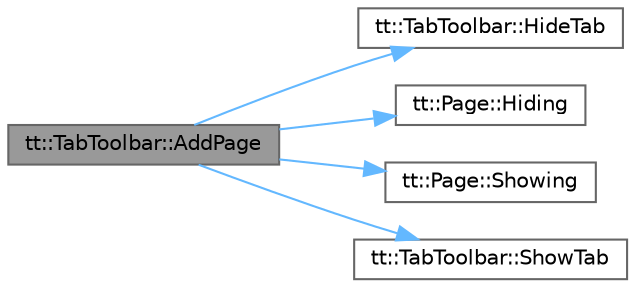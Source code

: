 digraph "tt::TabToolbar::AddPage"
{
 // LATEX_PDF_SIZE
  bgcolor="transparent";
  edge [fontname=Helvetica,fontsize=10,labelfontname=Helvetica,labelfontsize=10];
  node [fontname=Helvetica,fontsize=10,shape=box,height=0.2,width=0.4];
  rankdir="LR";
  Node1 [id="Node000001",label="tt::TabToolbar::AddPage",height=0.2,width=0.4,color="gray40", fillcolor="grey60", style="filled", fontcolor="black",tooltip=" "];
  Node1 -> Node2 [id="edge1_Node000001_Node000002",color="steelblue1",style="solid",tooltip=" "];
  Node2 [id="Node000002",label="tt::TabToolbar::HideTab",height=0.2,width=0.4,color="grey40", fillcolor="white", style="filled",URL="$classtt_1_1_tab_toolbar.html#a30efa7fdcf811ba6eff9e7e0661b0373",tooltip=" "];
  Node1 -> Node3 [id="edge2_Node000001_Node000003",color="steelblue1",style="solid",tooltip=" "];
  Node3 [id="Node000003",label="tt::Page::Hiding",height=0.2,width=0.4,color="grey40", fillcolor="white", style="filled",URL="$classtt_1_1_page.html#a47543f412c695d2fe01f4ab6e31c851e",tooltip=" "];
  Node1 -> Node4 [id="edge3_Node000001_Node000004",color="steelblue1",style="solid",tooltip=" "];
  Node4 [id="Node000004",label="tt::Page::Showing",height=0.2,width=0.4,color="grey40", fillcolor="white", style="filled",URL="$classtt_1_1_page.html#ac7d5cb87fe759b1aa1564e8208a7f67d",tooltip=" "];
  Node1 -> Node5 [id="edge4_Node000001_Node000005",color="steelblue1",style="solid",tooltip=" "];
  Node5 [id="Node000005",label="tt::TabToolbar::ShowTab",height=0.2,width=0.4,color="grey40", fillcolor="white", style="filled",URL="$classtt_1_1_tab_toolbar.html#a2022e1ba1cdda827d0a1a128d60844b0",tooltip=" "];
}

